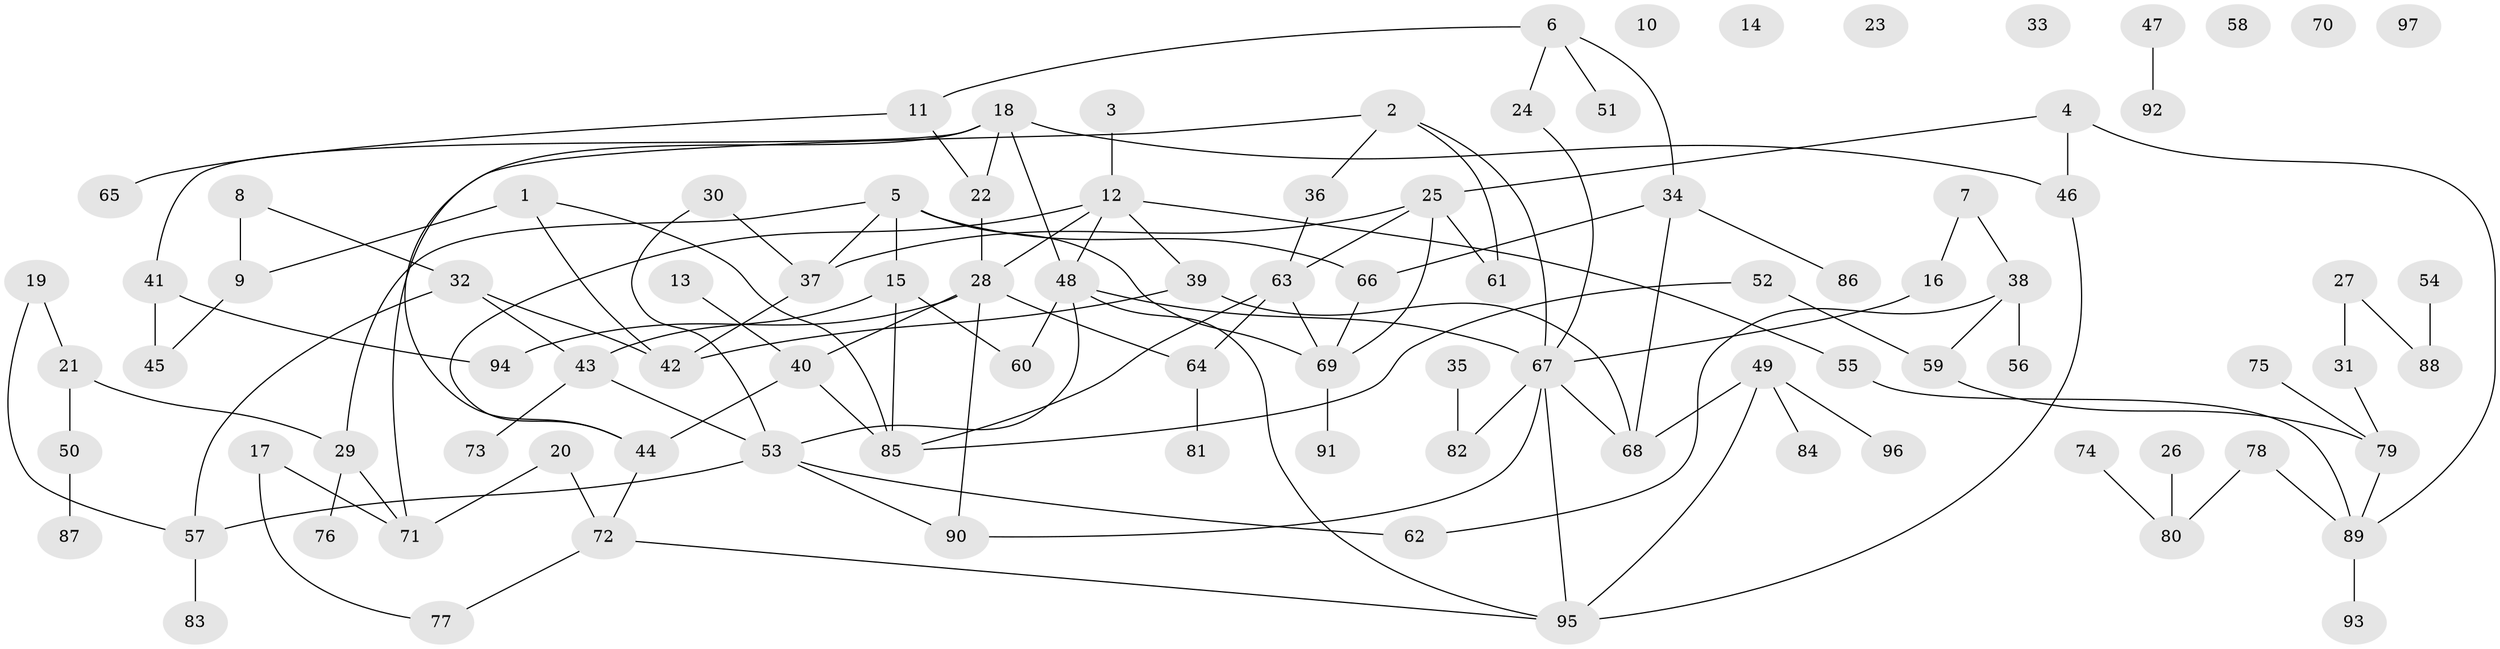 // Generated by graph-tools (version 1.1) at 2025/33/03/09/25 02:33:52]
// undirected, 97 vertices, 127 edges
graph export_dot {
graph [start="1"]
  node [color=gray90,style=filled];
  1;
  2;
  3;
  4;
  5;
  6;
  7;
  8;
  9;
  10;
  11;
  12;
  13;
  14;
  15;
  16;
  17;
  18;
  19;
  20;
  21;
  22;
  23;
  24;
  25;
  26;
  27;
  28;
  29;
  30;
  31;
  32;
  33;
  34;
  35;
  36;
  37;
  38;
  39;
  40;
  41;
  42;
  43;
  44;
  45;
  46;
  47;
  48;
  49;
  50;
  51;
  52;
  53;
  54;
  55;
  56;
  57;
  58;
  59;
  60;
  61;
  62;
  63;
  64;
  65;
  66;
  67;
  68;
  69;
  70;
  71;
  72;
  73;
  74;
  75;
  76;
  77;
  78;
  79;
  80;
  81;
  82;
  83;
  84;
  85;
  86;
  87;
  88;
  89;
  90;
  91;
  92;
  93;
  94;
  95;
  96;
  97;
  1 -- 9;
  1 -- 42;
  1 -- 85;
  2 -- 36;
  2 -- 61;
  2 -- 67;
  2 -- 71;
  3 -- 12;
  4 -- 25;
  4 -- 46;
  4 -- 89;
  5 -- 15;
  5 -- 29;
  5 -- 37;
  5 -- 66;
  5 -- 69;
  6 -- 11;
  6 -- 24;
  6 -- 34;
  6 -- 51;
  7 -- 16;
  7 -- 38;
  8 -- 9;
  8 -- 32;
  9 -- 45;
  11 -- 22;
  11 -- 65;
  12 -- 28;
  12 -- 39;
  12 -- 44;
  12 -- 48;
  12 -- 55;
  13 -- 40;
  15 -- 43;
  15 -- 60;
  15 -- 85;
  16 -- 67;
  17 -- 71;
  17 -- 77;
  18 -- 22;
  18 -- 41;
  18 -- 44;
  18 -- 46;
  18 -- 48;
  19 -- 21;
  19 -- 57;
  20 -- 71;
  20 -- 72;
  21 -- 29;
  21 -- 50;
  22 -- 28;
  24 -- 67;
  25 -- 37;
  25 -- 61;
  25 -- 63;
  25 -- 69;
  26 -- 80;
  27 -- 31;
  27 -- 88;
  28 -- 40;
  28 -- 64;
  28 -- 90;
  28 -- 94;
  29 -- 71;
  29 -- 76;
  30 -- 37;
  30 -- 53;
  31 -- 79;
  32 -- 42;
  32 -- 43;
  32 -- 57;
  34 -- 66;
  34 -- 68;
  34 -- 86;
  35 -- 82;
  36 -- 63;
  37 -- 42;
  38 -- 56;
  38 -- 59;
  38 -- 62;
  39 -- 42;
  39 -- 68;
  40 -- 44;
  40 -- 85;
  41 -- 45;
  41 -- 94;
  43 -- 53;
  43 -- 73;
  44 -- 72;
  46 -- 95;
  47 -- 92;
  48 -- 53;
  48 -- 60;
  48 -- 67;
  48 -- 95;
  49 -- 68;
  49 -- 84;
  49 -- 95;
  49 -- 96;
  50 -- 87;
  52 -- 59;
  52 -- 85;
  53 -- 57;
  53 -- 62;
  53 -- 90;
  54 -- 88;
  55 -- 89;
  57 -- 83;
  59 -- 79;
  63 -- 64;
  63 -- 69;
  63 -- 85;
  64 -- 81;
  66 -- 69;
  67 -- 68;
  67 -- 82;
  67 -- 90;
  67 -- 95;
  69 -- 91;
  72 -- 77;
  72 -- 95;
  74 -- 80;
  75 -- 79;
  78 -- 80;
  78 -- 89;
  79 -- 89;
  89 -- 93;
}
